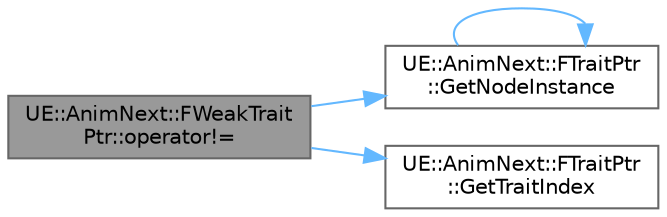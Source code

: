 digraph "UE::AnimNext::FWeakTraitPtr::operator!="
{
 // INTERACTIVE_SVG=YES
 // LATEX_PDF_SIZE
  bgcolor="transparent";
  edge [fontname=Helvetica,fontsize=10,labelfontname=Helvetica,labelfontsize=10];
  node [fontname=Helvetica,fontsize=10,shape=box,height=0.2,width=0.4];
  rankdir="LR";
  Node1 [id="Node000001",label="UE::AnimNext::FWeakTrait\lPtr::operator!=",height=0.2,width=0.4,color="gray40", fillcolor="grey60", style="filled", fontcolor="black",tooltip=" "];
  Node1 -> Node2 [id="edge1_Node000001_Node000002",color="steelblue1",style="solid",tooltip=" "];
  Node2 [id="Node000002",label="UE::AnimNext::FTraitPtr\l::GetNodeInstance",height=0.2,width=0.4,color="grey40", fillcolor="white", style="filled",URL="$d1/d9f/structUE_1_1AnimNext_1_1FTraitPtr.html#aedceedc3bbd783ee07ddadc24a6c5b39",tooltip=" "];
  Node2 -> Node2 [id="edge2_Node000002_Node000002",color="steelblue1",style="solid",tooltip=" "];
  Node1 -> Node3 [id="edge3_Node000001_Node000003",color="steelblue1",style="solid",tooltip=" "];
  Node3 [id="Node000003",label="UE::AnimNext::FTraitPtr\l::GetTraitIndex",height=0.2,width=0.4,color="grey40", fillcolor="white", style="filled",URL="$d1/d9f/structUE_1_1AnimNext_1_1FTraitPtr.html#a9419cff7592e1d5ed8869af290db96c1",tooltip=" "];
}
